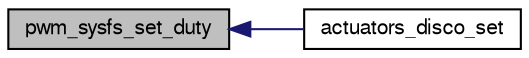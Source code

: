 digraph "pwm_sysfs_set_duty"
{
  edge [fontname="FreeSans",fontsize="10",labelfontname="FreeSans",labelfontsize="10"];
  node [fontname="FreeSans",fontsize="10",shape=record];
  rankdir="LR";
  Node1 [label="pwm_sysfs_set_duty",height=0.2,width=0.4,color="black", fillcolor="grey75", style="filled", fontcolor="black"];
  Node1 -> Node2 [dir="back",color="midnightblue",fontsize="10",style="solid",fontname="FreeSans"];
  Node2 [label="actuators_disco_set",height=0.2,width=0.4,color="black", fillcolor="white", style="filled",URL="$boards_2disco_2actuators_8h.html#aee9c4499f32c1157c62c8d2a47f600d7"];
}
